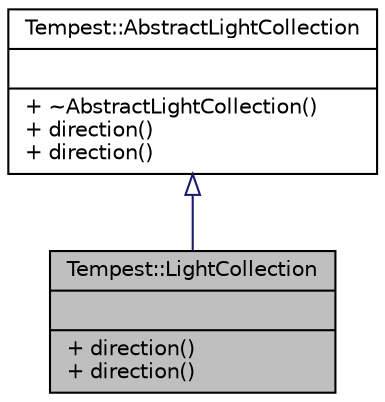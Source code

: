 digraph "Tempest::LightCollection"
{
  edge [fontname="Helvetica",fontsize="10",labelfontname="Helvetica",labelfontsize="10"];
  node [fontname="Helvetica",fontsize="10",shape=record];
  Node2 [label="{Tempest::LightCollection\n||+ direction()\l+ direction()\l}",height=0.2,width=0.4,color="black", fillcolor="grey75", style="filled", fontcolor="black"];
  Node3 -> Node2 [dir="back",color="midnightblue",fontsize="10",style="solid",arrowtail="onormal",fontname="Helvetica"];
  Node3 [label="{Tempest::AbstractLightCollection\n||+ ~AbstractLightCollection()\l+ direction()\l+ direction()\l}",height=0.2,width=0.4,color="black", fillcolor="white", style="filled",URL="$class_tempest_1_1_abstract_light_collection.html"];
}
